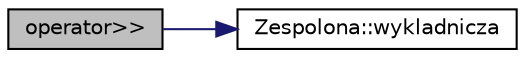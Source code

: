 digraph G
{
  edge [fontname="Helvetica",fontsize="10",labelfontname="Helvetica",labelfontsize="10"];
  node [fontname="Helvetica",fontsize="10",shape=record];
  rankdir="LR";
  Node1 [label="operator\>\>",height=0.2,width=0.4,color="black", fillcolor="grey75", style="filled" fontcolor="black"];
  Node1 -> Node2 [color="midnightblue",fontsize="10",style="solid",fontname="Helvetica"];
  Node2 [label="Zespolona::wykladnicza",height=0.2,width=0.4,color="black", fillcolor="white", style="filled",URL="$class_zespolona.html#aa65e026cdc856178825abd86f26aeeab",tooltip="Funkcja wyliczająca postać wykładniczą liczby zespolonej."];
}
